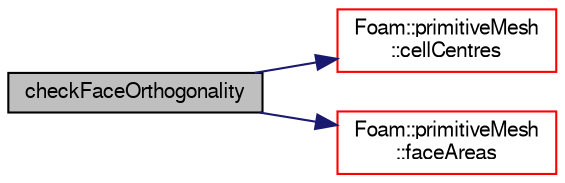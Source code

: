 digraph "checkFaceOrthogonality"
{
  bgcolor="transparent";
  edge [fontname="FreeSans",fontsize="10",labelfontname="FreeSans",labelfontsize="10"];
  node [fontname="FreeSans",fontsize="10",shape=record];
  rankdir="LR";
  Node28348 [label="checkFaceOrthogonality",height=0.2,width=0.4,color="black", fillcolor="grey75", style="filled", fontcolor="black"];
  Node28348 -> Node28349 [color="midnightblue",fontsize="10",style="solid",fontname="FreeSans"];
  Node28349 [label="Foam::primitiveMesh\l::cellCentres",height=0.2,width=0.4,color="red",URL="$a27530.html#a7300aee2989c6ec70e39436816461902"];
  Node28348 -> Node28409 [color="midnightblue",fontsize="10",style="solid",fontname="FreeSans"];
  Node28409 [label="Foam::primitiveMesh\l::faceAreas",height=0.2,width=0.4,color="red",URL="$a27530.html#adefd042a02b5fa7ab8ab95063a631420"];
}
